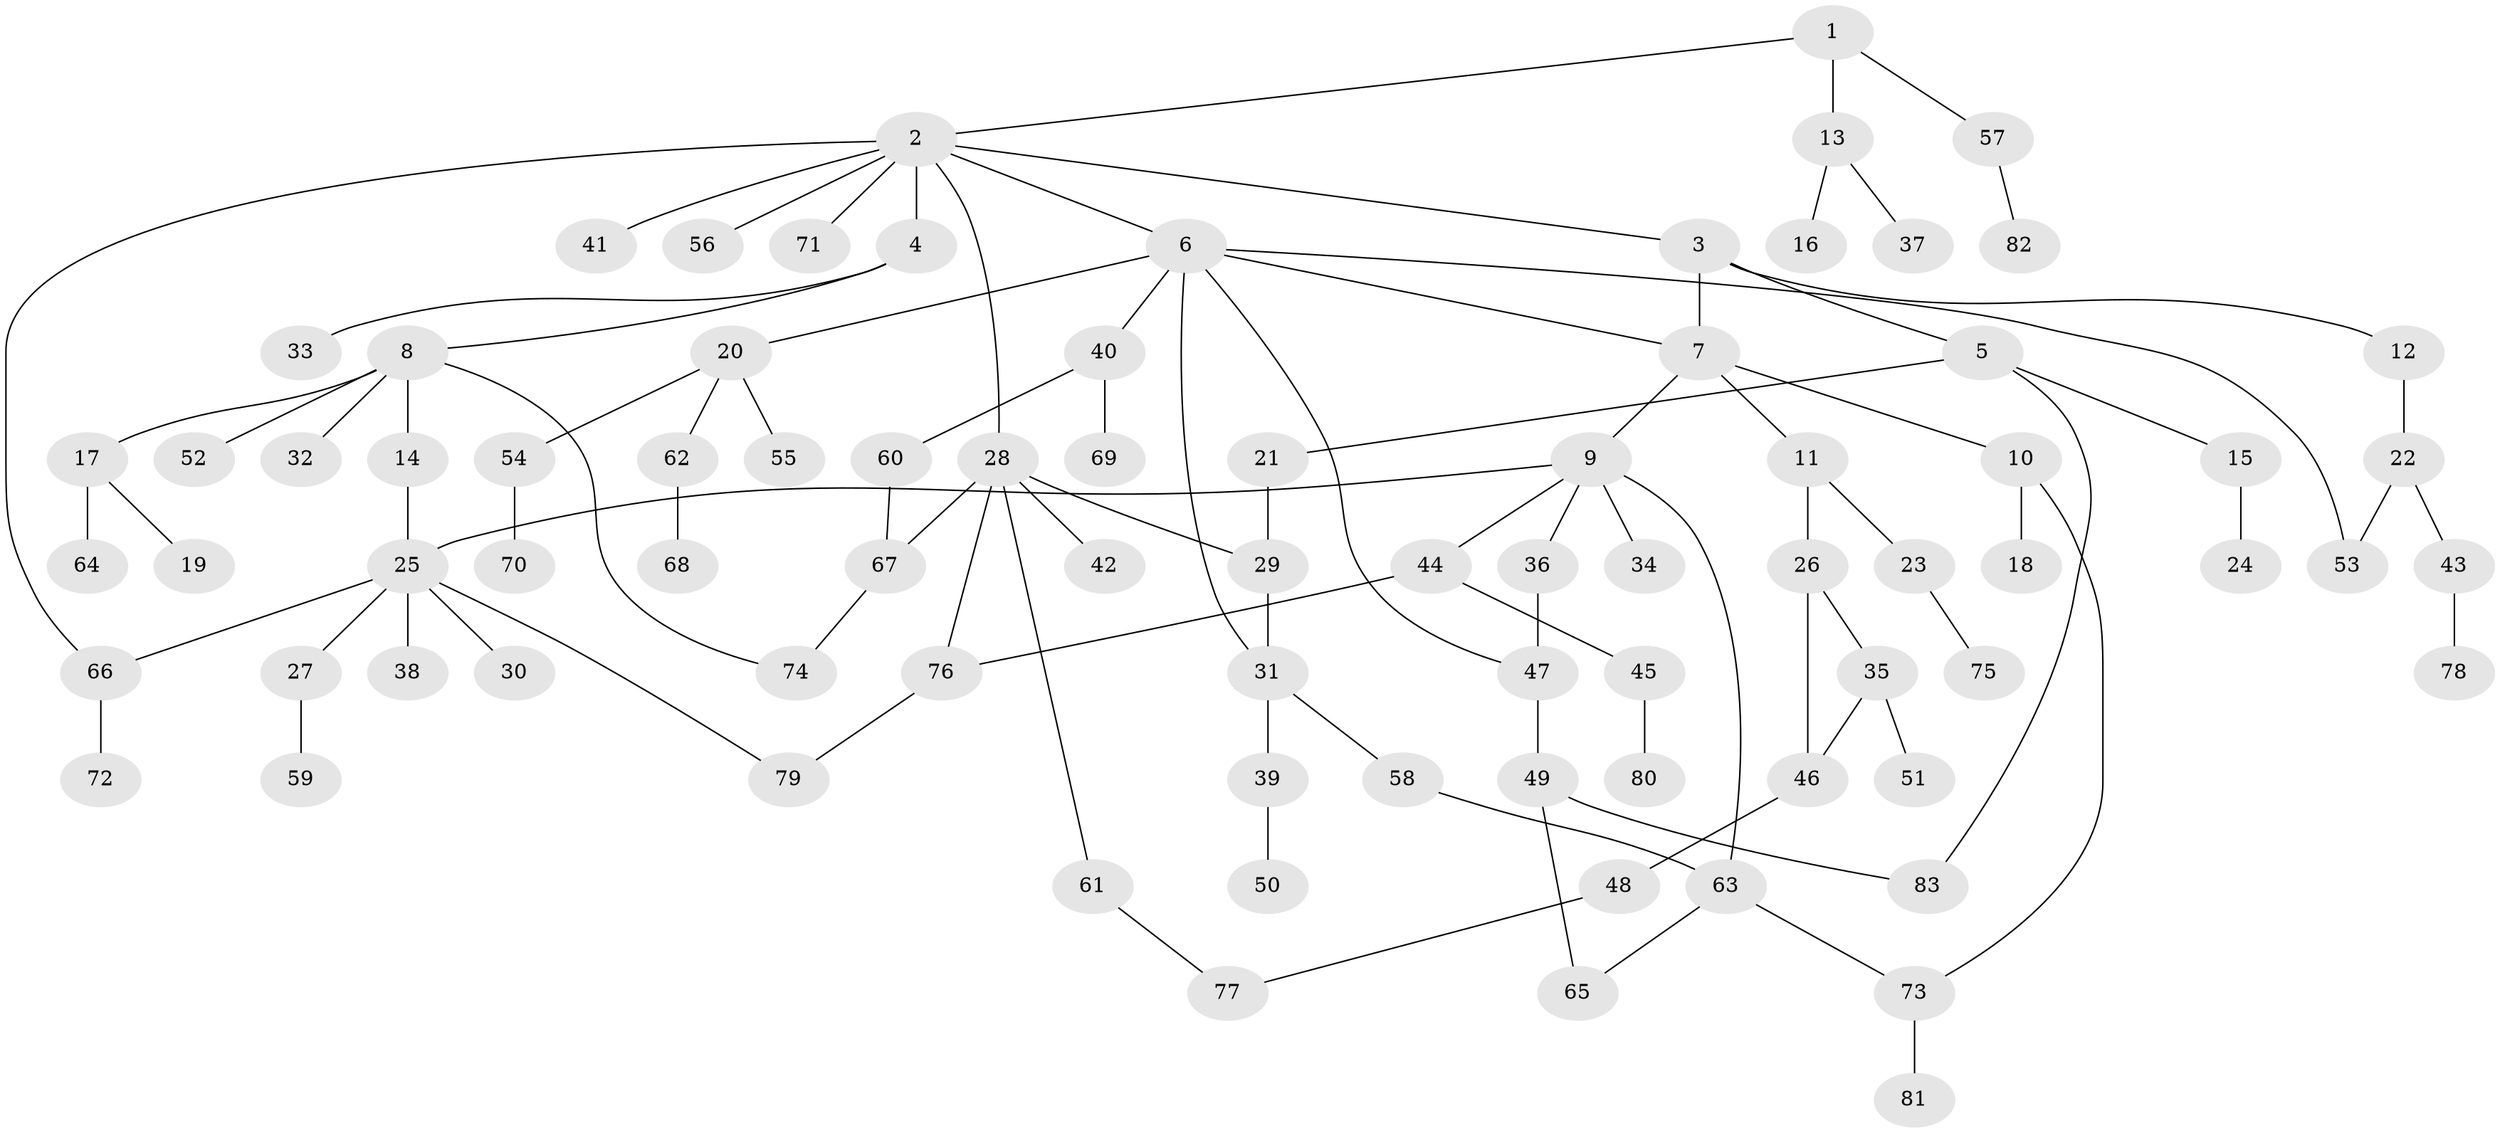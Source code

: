 // Generated by graph-tools (version 1.1) at 2025/01/03/09/25 03:01:09]
// undirected, 83 vertices, 99 edges
graph export_dot {
graph [start="1"]
  node [color=gray90,style=filled];
  1;
  2;
  3;
  4;
  5;
  6;
  7;
  8;
  9;
  10;
  11;
  12;
  13;
  14;
  15;
  16;
  17;
  18;
  19;
  20;
  21;
  22;
  23;
  24;
  25;
  26;
  27;
  28;
  29;
  30;
  31;
  32;
  33;
  34;
  35;
  36;
  37;
  38;
  39;
  40;
  41;
  42;
  43;
  44;
  45;
  46;
  47;
  48;
  49;
  50;
  51;
  52;
  53;
  54;
  55;
  56;
  57;
  58;
  59;
  60;
  61;
  62;
  63;
  64;
  65;
  66;
  67;
  68;
  69;
  70;
  71;
  72;
  73;
  74;
  75;
  76;
  77;
  78;
  79;
  80;
  81;
  82;
  83;
  1 -- 2;
  1 -- 13;
  1 -- 57;
  2 -- 3;
  2 -- 4;
  2 -- 6;
  2 -- 28;
  2 -- 41;
  2 -- 56;
  2 -- 71;
  2 -- 66;
  3 -- 5;
  3 -- 12;
  3 -- 7;
  4 -- 8;
  4 -- 33;
  5 -- 15;
  5 -- 21;
  5 -- 83;
  6 -- 7;
  6 -- 20;
  6 -- 31;
  6 -- 40;
  6 -- 53;
  6 -- 47;
  7 -- 9;
  7 -- 10;
  7 -- 11;
  8 -- 14;
  8 -- 17;
  8 -- 32;
  8 -- 52;
  8 -- 74;
  9 -- 34;
  9 -- 36;
  9 -- 44;
  9 -- 25;
  9 -- 63;
  10 -- 18;
  10 -- 73;
  11 -- 23;
  11 -- 26;
  12 -- 22;
  13 -- 16;
  13 -- 37;
  14 -- 25;
  15 -- 24;
  17 -- 19;
  17 -- 64;
  20 -- 54;
  20 -- 55;
  20 -- 62;
  21 -- 29;
  22 -- 43;
  22 -- 53;
  23 -- 75;
  25 -- 27;
  25 -- 30;
  25 -- 38;
  25 -- 66;
  25 -- 79;
  26 -- 35;
  26 -- 46;
  27 -- 59;
  28 -- 29;
  28 -- 42;
  28 -- 61;
  28 -- 67;
  28 -- 76;
  29 -- 31;
  31 -- 39;
  31 -- 58;
  35 -- 51;
  35 -- 46;
  36 -- 47;
  39 -- 50;
  40 -- 60;
  40 -- 69;
  43 -- 78;
  44 -- 45;
  44 -- 76;
  45 -- 80;
  46 -- 48;
  47 -- 49;
  48 -- 77;
  49 -- 83;
  49 -- 65;
  54 -- 70;
  57 -- 82;
  58 -- 63;
  60 -- 67;
  61 -- 77;
  62 -- 68;
  63 -- 65;
  63 -- 73;
  66 -- 72;
  67 -- 74;
  73 -- 81;
  76 -- 79;
}
